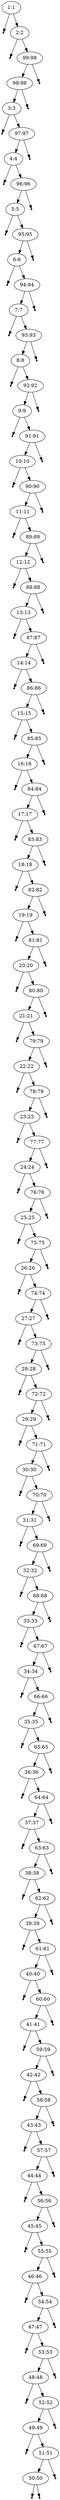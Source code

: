 digraph {
"1"[label="1:1"];
"2" [shape=point];
"3"[label="2:2"];
"4" [shape=point];
"5"[label="99:98"];
"6"[label="98:98"];
"7"[label="3:3"];
"8" [shape=point];
"9"[label="97:97"];
"10"[label="4:4"];
"11" [shape=point];
"12"[label="96:96"];
"13"[label="5:5"];
"14" [shape=point];
"15"[label="95:95"];
"16"[label="6:6"];
"17" [shape=point];
"18"[label="94:94"];
"19"[label="7:7"];
"20" [shape=point];
"21"[label="93:93"];
"22"[label="8:8"];
"23" [shape=point];
"24"[label="92:92"];
"25"[label="9:9"];
"26" [shape=point];
"27"[label="91:91"];
"28"[label="10:10"];
"29" [shape=point];
"30"[label="90:90"];
"31"[label="11:11"];
"32" [shape=point];
"33"[label="89:89"];
"34"[label="12:12"];
"35" [shape=point];
"36"[label="88:88"];
"37"[label="13:13"];
"38" [shape=point];
"39"[label="87:87"];
"40"[label="14:14"];
"41" [shape=point];
"42"[label="86:86"];
"43"[label="15:15"];
"44" [shape=point];
"45"[label="85:85"];
"46"[label="16:16"];
"47" [shape=point];
"48"[label="84:84"];
"49"[label="17:17"];
"50" [shape=point];
"51"[label="83:83"];
"52"[label="18:18"];
"53" [shape=point];
"54"[label="82:82"];
"55"[label="19:19"];
"56" [shape=point];
"57"[label="81:81"];
"58"[label="20:20"];
"59" [shape=point];
"60"[label="80:80"];
"61"[label="21:21"];
"62" [shape=point];
"63"[label="79:79"];
"64"[label="22:22"];
"65" [shape=point];
"66"[label="78:78"];
"67"[label="23:23"];
"68" [shape=point];
"69"[label="77:77"];
"70"[label="24:24"];
"71" [shape=point];
"72"[label="76:76"];
"73"[label="25:25"];
"74" [shape=point];
"75"[label="75:75"];
"76"[label="26:26"];
"77" [shape=point];
"78"[label="74:74"];
"79"[label="27:27"];
"80" [shape=point];
"81"[label="73:73"];
"82"[label="28:28"];
"83" [shape=point];
"84"[label="72:72"];
"85"[label="29:29"];
"86" [shape=point];
"87"[label="71:71"];
"88"[label="30:30"];
"89" [shape=point];
"90"[label="70:70"];
"91"[label="31:31"];
"92" [shape=point];
"93"[label="69:69"];
"94"[label="32:32"];
"95" [shape=point];
"96"[label="68:68"];
"97"[label="33:33"];
"98" [shape=point];
"99"[label="67:67"];
"100"[label="34:34"];
"101" [shape=point];
"102"[label="66:66"];
"103"[label="35:35"];
"104" [shape=point];
"105"[label="65:65"];
"106"[label="36:36"];
"107" [shape=point];
"108"[label="64:64"];
"109"[label="37:37"];
"110" [shape=point];
"111"[label="63:63"];
"112"[label="38:38"];
"113" [shape=point];
"114"[label="62:62"];
"115"[label="39:39"];
"116" [shape=point];
"117"[label="61:61"];
"118"[label="40:40"];
"119" [shape=point];
"120"[label="60:60"];
"121"[label="41:41"];
"122" [shape=point];
"123"[label="59:59"];
"124"[label="42:42"];
"125" [shape=point];
"126"[label="58:58"];
"127"[label="43:43"];
"128" [shape=point];
"129"[label="57:57"];
"130"[label="44:44"];
"131" [shape=point];
"132"[label="56:56"];
"133"[label="45:45"];
"134" [shape=point];
"135"[label="55:55"];
"136"[label="46:46"];
"137" [shape=point];
"138"[label="54:54"];
"139"[label="47:47"];
"140" [shape=point];
"141"[label="53:53"];
"142"[label="48:48"];
"143" [shape=point];
"144"[label="52:52"];
"145"[label="49:49"];
"146" [shape=point];
"147"[label="51:51"];
"148"[label="50:50"];
"149" [shape=point];
"150" [shape=point];
"148" -> "149";
"148" -> "150";
"151" [shape=point];
"147" -> "148";
"147" -> "151";
"145" -> "146";
"145" -> "147";
"152" [shape=point];
"144" -> "145";
"144" -> "152";
"142" -> "143";
"142" -> "144";
"153" [shape=point];
"141" -> "142";
"141" -> "153";
"139" -> "140";
"139" -> "141";
"154" [shape=point];
"138" -> "139";
"138" -> "154";
"136" -> "137";
"136" -> "138";
"155" [shape=point];
"135" -> "136";
"135" -> "155";
"133" -> "134";
"133" -> "135";
"156" [shape=point];
"132" -> "133";
"132" -> "156";
"130" -> "131";
"130" -> "132";
"157" [shape=point];
"129" -> "130";
"129" -> "157";
"127" -> "128";
"127" -> "129";
"158" [shape=point];
"126" -> "127";
"126" -> "158";
"124" -> "125";
"124" -> "126";
"159" [shape=point];
"123" -> "124";
"123" -> "159";
"121" -> "122";
"121" -> "123";
"160" [shape=point];
"120" -> "121";
"120" -> "160";
"118" -> "119";
"118" -> "120";
"161" [shape=point];
"117" -> "118";
"117" -> "161";
"115" -> "116";
"115" -> "117";
"162" [shape=point];
"114" -> "115";
"114" -> "162";
"112" -> "113";
"112" -> "114";
"163" [shape=point];
"111" -> "112";
"111" -> "163";
"109" -> "110";
"109" -> "111";
"164" [shape=point];
"108" -> "109";
"108" -> "164";
"106" -> "107";
"106" -> "108";
"165" [shape=point];
"105" -> "106";
"105" -> "165";
"103" -> "104";
"103" -> "105";
"166" [shape=point];
"102" -> "103";
"102" -> "166";
"100" -> "101";
"100" -> "102";
"167" [shape=point];
"99" -> "100";
"99" -> "167";
"97" -> "98";
"97" -> "99";
"168" [shape=point];
"96" -> "97";
"96" -> "168";
"94" -> "95";
"94" -> "96";
"169" [shape=point];
"93" -> "94";
"93" -> "169";
"91" -> "92";
"91" -> "93";
"170" [shape=point];
"90" -> "91";
"90" -> "170";
"88" -> "89";
"88" -> "90";
"171" [shape=point];
"87" -> "88";
"87" -> "171";
"85" -> "86";
"85" -> "87";
"172" [shape=point];
"84" -> "85";
"84" -> "172";
"82" -> "83";
"82" -> "84";
"173" [shape=point];
"81" -> "82";
"81" -> "173";
"79" -> "80";
"79" -> "81";
"174" [shape=point];
"78" -> "79";
"78" -> "174";
"76" -> "77";
"76" -> "78";
"175" [shape=point];
"75" -> "76";
"75" -> "175";
"73" -> "74";
"73" -> "75";
"176" [shape=point];
"72" -> "73";
"72" -> "176";
"70" -> "71";
"70" -> "72";
"177" [shape=point];
"69" -> "70";
"69" -> "177";
"67" -> "68";
"67" -> "69";
"178" [shape=point];
"66" -> "67";
"66" -> "178";
"64" -> "65";
"64" -> "66";
"179" [shape=point];
"63" -> "64";
"63" -> "179";
"61" -> "62";
"61" -> "63";
"180" [shape=point];
"60" -> "61";
"60" -> "180";
"58" -> "59";
"58" -> "60";
"181" [shape=point];
"57" -> "58";
"57" -> "181";
"55" -> "56";
"55" -> "57";
"182" [shape=point];
"54" -> "55";
"54" -> "182";
"52" -> "53";
"52" -> "54";
"183" [shape=point];
"51" -> "52";
"51" -> "183";
"49" -> "50";
"49" -> "51";
"184" [shape=point];
"48" -> "49";
"48" -> "184";
"46" -> "47";
"46" -> "48";
"185" [shape=point];
"45" -> "46";
"45" -> "185";
"43" -> "44";
"43" -> "45";
"186" [shape=point];
"42" -> "43";
"42" -> "186";
"40" -> "41";
"40" -> "42";
"187" [shape=point];
"39" -> "40";
"39" -> "187";
"37" -> "38";
"37" -> "39";
"188" [shape=point];
"36" -> "37";
"36" -> "188";
"34" -> "35";
"34" -> "36";
"189" [shape=point];
"33" -> "34";
"33" -> "189";
"31" -> "32";
"31" -> "33";
"190" [shape=point];
"30" -> "31";
"30" -> "190";
"28" -> "29";
"28" -> "30";
"191" [shape=point];
"27" -> "28";
"27" -> "191";
"25" -> "26";
"25" -> "27";
"192" [shape=point];
"24" -> "25";
"24" -> "192";
"22" -> "23";
"22" -> "24";
"193" [shape=point];
"21" -> "22";
"21" -> "193";
"19" -> "20";
"19" -> "21";
"194" [shape=point];
"18" -> "19";
"18" -> "194";
"16" -> "17";
"16" -> "18";
"195" [shape=point];
"15" -> "16";
"15" -> "195";
"13" -> "14";
"13" -> "15";
"196" [shape=point];
"12" -> "13";
"12" -> "196";
"10" -> "11";
"10" -> "12";
"197" [shape=point];
"9" -> "10";
"9" -> "197";
"7" -> "8";
"7" -> "9";
"198" [shape=point];
"6" -> "7";
"6" -> "198";
"199" [shape=point];
"5" -> "6";
"5" -> "199";
"3" -> "4";
"3" -> "5";
"1" -> "2";
"1" -> "3";
}